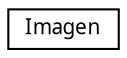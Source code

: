 digraph G
{
  edge [fontname="FreeSans.ttf",fontsize="10",labelfontname="FreeSans.ttf",labelfontsize="10"];
  node [fontname="FreeSans.ttf",fontsize="10",shape=record];
  rankdir=LR;
  Node1 [label="Imagen",height=0.2,width=0.4,color="black", fillcolor="white", style="filled",URL="$classImagen.html",tooltip="Clase que representa una imagen cargada en memoria, lista para ser dibujada en la pantalla..."];
}
